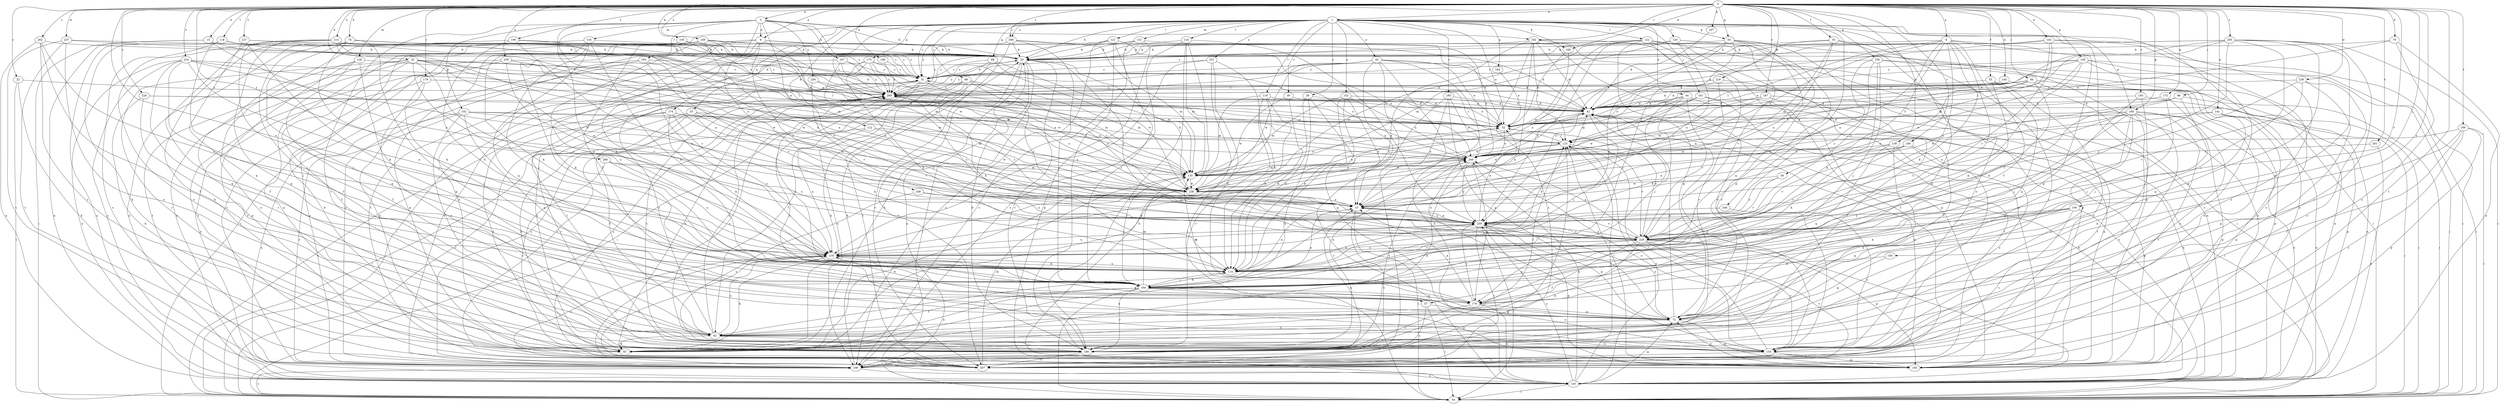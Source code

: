 strict digraph  {
0;
1;
3;
6;
9;
10;
15;
20;
22;
29;
30;
31;
32;
33;
42;
43;
44;
52;
53;
55;
57;
59;
62;
63;
68;
72;
74;
76;
83;
84;
86;
88;
93;
100;
101;
102;
104;
105;
107;
109;
112;
114;
118;
119;
120;
121;
122;
124;
125;
128;
131;
134;
135;
138;
141;
143;
144;
145;
146;
149;
150;
152;
155;
156;
159;
160;
164;
165;
173;
174;
175;
176;
179;
180;
182;
183;
186;
187;
190;
193;
195;
196;
199;
201;
205;
207;
214;
218;
219;
224;
226;
227;
228;
236;
237;
238;
239;
246;
247;
248;
249;
251;
258;
259;
260;
262;
268;
269;
0 -> 1  [label=a];
0 -> 3  [label=a];
0 -> 6  [label=a];
0 -> 9  [label=a];
0 -> 15  [label=b];
0 -> 22  [label=c];
0 -> 32  [label=d];
0 -> 53  [label=f];
0 -> 55  [label=f];
0 -> 63  [label=g];
0 -> 74  [label=h];
0 -> 76  [label=h];
0 -> 84  [label=i];
0 -> 86  [label=i];
0 -> 100  [label=j];
0 -> 105  [label=k];
0 -> 107  [label=k];
0 -> 109  [label=k];
0 -> 118  [label=l];
0 -> 128  [label=m];
0 -> 138  [label=n];
0 -> 141  [label=n];
0 -> 143  [label=n];
0 -> 144  [label=n];
0 -> 146  [label=o];
0 -> 149  [label=o];
0 -> 150  [label=o];
0 -> 156  [label=p];
0 -> 159  [label=p];
0 -> 160  [label=p];
0 -> 173  [label=q];
0 -> 179  [label=r];
0 -> 180  [label=r];
0 -> 182  [label=r];
0 -> 187  [label=s];
0 -> 190  [label=s];
0 -> 193  [label=s];
0 -> 199  [label=t];
0 -> 201  [label=t];
0 -> 205  [label=t];
0 -> 207  [label=t];
0 -> 214  [label=u];
0 -> 218  [label=u];
0 -> 219  [label=v];
0 -> 224  [label=v];
0 -> 226  [label=v];
0 -> 227  [label=v];
0 -> 228  [label=v];
0 -> 236  [label=w];
0 -> 237  [label=w];
0 -> 239  [label=x];
0 -> 260  [label=z];
0 -> 262  [label=z];
0 -> 268  [label=z];
1 -> 20  [label=b];
1 -> 29  [label=c];
1 -> 30  [label=c];
1 -> 31  [label=c];
1 -> 33  [label=d];
1 -> 43  [label=e];
1 -> 44  [label=e];
1 -> 52  [label=e];
1 -> 57  [label=f];
1 -> 63  [label=g];
1 -> 68  [label=g];
1 -> 88  [label=i];
1 -> 101  [label=j];
1 -> 109  [label=k];
1 -> 112  [label=k];
1 -> 119  [label=l];
1 -> 120  [label=l];
1 -> 121  [label=l];
1 -> 122  [label=l];
1 -> 124  [label=l];
1 -> 131  [label=m];
1 -> 145  [label=n];
1 -> 152  [label=o];
1 -> 155  [label=o];
1 -> 160  [label=p];
1 -> 164  [label=p];
1 -> 165  [label=p];
1 -> 174  [label=q];
1 -> 175  [label=q];
1 -> 195  [label=s];
1 -> 238  [label=w];
1 -> 246  [label=x];
1 -> 251  [label=y];
1 -> 268  [label=z];
3 -> 9  [label=a];
3 -> 20  [label=b];
3 -> 102  [label=j];
3 -> 114  [label=k];
3 -> 134  [label=m];
3 -> 182  [label=r];
3 -> 183  [label=r];
3 -> 186  [label=r];
3 -> 218  [label=u];
3 -> 228  [label=v];
3 -> 247  [label=x];
3 -> 248  [label=x];
3 -> 258  [label=y];
3 -> 269  [label=z];
6 -> 10  [label=a];
6 -> 20  [label=b];
6 -> 57  [label=f];
6 -> 59  [label=f];
6 -> 72  [label=g];
6 -> 93  [label=i];
6 -> 104  [label=j];
6 -> 114  [label=k];
6 -> 125  [label=l];
6 -> 249  [label=x];
6 -> 259  [label=y];
9 -> 20  [label=b];
9 -> 42  [label=d];
9 -> 83  [label=h];
9 -> 104  [label=j];
9 -> 196  [label=s];
9 -> 207  [label=t];
9 -> 249  [label=x];
9 -> 259  [label=y];
10 -> 42  [label=d];
10 -> 93  [label=i];
10 -> 196  [label=s];
10 -> 228  [label=v];
10 -> 259  [label=y];
15 -> 10  [label=a];
15 -> 20  [label=b];
15 -> 93  [label=i];
15 -> 125  [label=l];
15 -> 145  [label=n];
20 -> 31  [label=c];
20 -> 83  [label=h];
20 -> 93  [label=i];
20 -> 145  [label=n];
20 -> 186  [label=r];
20 -> 207  [label=t];
20 -> 259  [label=y];
22 -> 83  [label=h];
22 -> 93  [label=i];
22 -> 269  [label=z];
29 -> 42  [label=d];
29 -> 72  [label=g];
29 -> 83  [label=h];
29 -> 114  [label=k];
30 -> 42  [label=d];
30 -> 114  [label=k];
30 -> 238  [label=w];
31 -> 20  [label=b];
31 -> 93  [label=i];
31 -> 135  [label=m];
31 -> 155  [label=o];
31 -> 186  [label=r];
31 -> 269  [label=z];
32 -> 10  [label=a];
32 -> 31  [label=c];
32 -> 62  [label=f];
32 -> 155  [label=o];
32 -> 186  [label=r];
32 -> 207  [label=t];
32 -> 218  [label=u];
32 -> 228  [label=v];
32 -> 238  [label=w];
32 -> 249  [label=x];
32 -> 269  [label=z];
33 -> 52  [label=e];
33 -> 62  [label=f];
33 -> 83  [label=h];
33 -> 114  [label=k];
33 -> 186  [label=r];
33 -> 228  [label=v];
33 -> 259  [label=y];
42 -> 52  [label=e];
42 -> 93  [label=i];
42 -> 104  [label=j];
42 -> 145  [label=n];
42 -> 155  [label=o];
42 -> 238  [label=w];
43 -> 10  [label=a];
43 -> 31  [label=c];
43 -> 42  [label=d];
43 -> 52  [label=e];
43 -> 145  [label=n];
43 -> 155  [label=o];
43 -> 207  [label=t];
43 -> 238  [label=w];
43 -> 269  [label=z];
44 -> 42  [label=d];
44 -> 52  [label=e];
44 -> 104  [label=j];
44 -> 114  [label=k];
44 -> 165  [label=p];
44 -> 228  [label=v];
52 -> 125  [label=l];
52 -> 249  [label=x];
53 -> 114  [label=k];
53 -> 155  [label=o];
53 -> 176  [label=q];
53 -> 269  [label=z];
55 -> 10  [label=a];
55 -> 20  [label=b];
55 -> 52  [label=e];
55 -> 72  [label=g];
55 -> 135  [label=m];
55 -> 186  [label=r];
57 -> 72  [label=g];
57 -> 93  [label=i];
57 -> 196  [label=s];
59 -> 228  [label=v];
59 -> 238  [label=w];
59 -> 259  [label=y];
62 -> 31  [label=c];
62 -> 83  [label=h];
62 -> 125  [label=l];
62 -> 155  [label=o];
62 -> 186  [label=r];
62 -> 218  [label=u];
62 -> 269  [label=z];
63 -> 20  [label=b];
63 -> 104  [label=j];
63 -> 145  [label=n];
63 -> 165  [label=p];
63 -> 176  [label=q];
63 -> 186  [label=r];
63 -> 218  [label=u];
63 -> 259  [label=y];
68 -> 31  [label=c];
68 -> 135  [label=m];
68 -> 207  [label=t];
68 -> 238  [label=w];
68 -> 269  [label=z];
72 -> 42  [label=d];
72 -> 62  [label=f];
72 -> 165  [label=p];
72 -> 259  [label=y];
74 -> 20  [label=b];
74 -> 31  [label=c];
74 -> 62  [label=f];
74 -> 72  [label=g];
74 -> 83  [label=h];
74 -> 104  [label=j];
74 -> 114  [label=k];
74 -> 135  [label=m];
74 -> 145  [label=n];
74 -> 269  [label=z];
76 -> 20  [label=b];
76 -> 52  [label=e];
76 -> 145  [label=n];
76 -> 155  [label=o];
83 -> 31  [label=c];
84 -> 10  [label=a];
84 -> 42  [label=d];
84 -> 52  [label=e];
84 -> 114  [label=k];
84 -> 145  [label=n];
84 -> 165  [label=p];
84 -> 249  [label=x];
84 -> 269  [label=z];
86 -> 42  [label=d];
86 -> 93  [label=i];
86 -> 104  [label=j];
86 -> 228  [label=v];
86 -> 238  [label=w];
88 -> 10  [label=a];
88 -> 62  [label=f];
88 -> 83  [label=h];
88 -> 114  [label=k];
88 -> 135  [label=m];
88 -> 196  [label=s];
88 -> 259  [label=y];
88 -> 269  [label=z];
93 -> 196  [label=s];
93 -> 269  [label=z];
100 -> 93  [label=i];
100 -> 114  [label=k];
100 -> 176  [label=q];
100 -> 196  [label=s];
100 -> 228  [label=v];
100 -> 259  [label=y];
101 -> 42  [label=d];
101 -> 93  [label=i];
101 -> 125  [label=l];
101 -> 207  [label=t];
101 -> 238  [label=w];
102 -> 52  [label=e];
102 -> 145  [label=n];
102 -> 176  [label=q];
102 -> 186  [label=r];
102 -> 196  [label=s];
102 -> 238  [label=w];
102 -> 249  [label=x];
104 -> 10  [label=a];
104 -> 62  [label=f];
104 -> 83  [label=h];
104 -> 93  [label=i];
104 -> 114  [label=k];
104 -> 135  [label=m];
104 -> 155  [label=o];
104 -> 165  [label=p];
104 -> 176  [label=q];
104 -> 186  [label=r];
104 -> 269  [label=z];
105 -> 20  [label=b];
105 -> 31  [label=c];
105 -> 52  [label=e];
105 -> 114  [label=k];
105 -> 165  [label=p];
107 -> 42  [label=d];
109 -> 52  [label=e];
109 -> 238  [label=w];
112 -> 93  [label=i];
112 -> 125  [label=l];
112 -> 218  [label=u];
112 -> 238  [label=w];
114 -> 10  [label=a];
114 -> 42  [label=d];
114 -> 104  [label=j];
114 -> 218  [label=u];
118 -> 20  [label=b];
118 -> 83  [label=h];
118 -> 104  [label=j];
118 -> 135  [label=m];
118 -> 145  [label=n];
118 -> 155  [label=o];
119 -> 42  [label=d];
119 -> 83  [label=h];
119 -> 114  [label=k];
119 -> 135  [label=m];
119 -> 186  [label=r];
120 -> 20  [label=b];
120 -> 72  [label=g];
120 -> 135  [label=m];
120 -> 228  [label=v];
120 -> 259  [label=y];
121 -> 20  [label=b];
121 -> 104  [label=j];
121 -> 186  [label=r];
121 -> 196  [label=s];
121 -> 249  [label=x];
121 -> 269  [label=z];
122 -> 10  [label=a];
122 -> 20  [label=b];
122 -> 31  [label=c];
122 -> 72  [label=g];
122 -> 93  [label=i];
122 -> 145  [label=n];
122 -> 165  [label=p];
122 -> 186  [label=r];
122 -> 207  [label=t];
122 -> 238  [label=w];
122 -> 259  [label=y];
124 -> 20  [label=b];
124 -> 135  [label=m];
124 -> 145  [label=n];
124 -> 186  [label=r];
124 -> 196  [label=s];
124 -> 259  [label=y];
125 -> 31  [label=c];
125 -> 145  [label=n];
125 -> 228  [label=v];
125 -> 238  [label=w];
125 -> 249  [label=x];
128 -> 31  [label=c];
128 -> 62  [label=f];
128 -> 72  [label=g];
128 -> 165  [label=p];
128 -> 186  [label=r];
131 -> 20  [label=b];
131 -> 165  [label=p];
131 -> 196  [label=s];
131 -> 249  [label=x];
131 -> 269  [label=z];
134 -> 20  [label=b];
134 -> 93  [label=i];
134 -> 104  [label=j];
134 -> 114  [label=k];
134 -> 165  [label=p];
134 -> 176  [label=q];
135 -> 52  [label=e];
135 -> 104  [label=j];
135 -> 238  [label=w];
135 -> 249  [label=x];
135 -> 269  [label=z];
138 -> 83  [label=h];
138 -> 114  [label=k];
138 -> 155  [label=o];
138 -> 176  [label=q];
138 -> 249  [label=x];
141 -> 52  [label=e];
141 -> 93  [label=i];
141 -> 145  [label=n];
141 -> 165  [label=p];
141 -> 238  [label=w];
143 -> 20  [label=b];
143 -> 42  [label=d];
143 -> 135  [label=m];
143 -> 155  [label=o];
143 -> 196  [label=s];
143 -> 228  [label=v];
144 -> 42  [label=d];
144 -> 155  [label=o];
144 -> 269  [label=z];
145 -> 42  [label=d];
145 -> 72  [label=g];
145 -> 93  [label=i];
145 -> 125  [label=l];
145 -> 249  [label=x];
145 -> 259  [label=y];
146 -> 31  [label=c];
146 -> 269  [label=z];
149 -> 10  [label=a];
149 -> 20  [label=b];
149 -> 31  [label=c];
149 -> 52  [label=e];
149 -> 104  [label=j];
149 -> 125  [label=l];
149 -> 196  [label=s];
149 -> 218  [label=u];
150 -> 72  [label=g];
150 -> 114  [label=k];
152 -> 10  [label=a];
152 -> 42  [label=d];
152 -> 62  [label=f];
152 -> 114  [label=k];
152 -> 135  [label=m];
152 -> 249  [label=x];
155 -> 125  [label=l];
155 -> 165  [label=p];
155 -> 207  [label=t];
155 -> 218  [label=u];
155 -> 269  [label=z];
156 -> 31  [label=c];
156 -> 93  [label=i];
156 -> 104  [label=j];
156 -> 114  [label=k];
156 -> 145  [label=n];
156 -> 228  [label=v];
156 -> 259  [label=y];
159 -> 31  [label=c];
159 -> 42  [label=d];
159 -> 52  [label=e];
159 -> 72  [label=g];
159 -> 93  [label=i];
159 -> 186  [label=r];
159 -> 228  [label=v];
159 -> 238  [label=w];
160 -> 10  [label=a];
160 -> 52  [label=e];
160 -> 72  [label=g];
160 -> 104  [label=j];
160 -> 145  [label=n];
160 -> 155  [label=o];
160 -> 165  [label=p];
160 -> 186  [label=r];
160 -> 196  [label=s];
160 -> 207  [label=t];
160 -> 228  [label=v];
160 -> 249  [label=x];
164 -> 52  [label=e];
165 -> 72  [label=g];
165 -> 125  [label=l];
173 -> 42  [label=d];
173 -> 104  [label=j];
173 -> 155  [label=o];
174 -> 52  [label=e];
174 -> 83  [label=h];
174 -> 93  [label=i];
174 -> 114  [label=k];
174 -> 135  [label=m];
174 -> 218  [label=u];
175 -> 31  [label=c];
175 -> 93  [label=i];
175 -> 114  [label=k];
175 -> 196  [label=s];
175 -> 238  [label=w];
175 -> 249  [label=x];
175 -> 269  [label=z];
176 -> 10  [label=a];
176 -> 72  [label=g];
176 -> 135  [label=m];
176 -> 145  [label=n];
176 -> 186  [label=r];
176 -> 259  [label=y];
179 -> 104  [label=j];
179 -> 145  [label=n];
179 -> 155  [label=o];
179 -> 269  [label=z];
180 -> 10  [label=a];
180 -> 165  [label=p];
180 -> 186  [label=r];
180 -> 218  [label=u];
180 -> 228  [label=v];
180 -> 249  [label=x];
182 -> 20  [label=b];
182 -> 42  [label=d];
182 -> 93  [label=i];
182 -> 114  [label=k];
182 -> 125  [label=l];
182 -> 155  [label=o];
182 -> 165  [label=p];
182 -> 196  [label=s];
182 -> 218  [label=u];
183 -> 10  [label=a];
183 -> 31  [label=c];
183 -> 165  [label=p];
183 -> 196  [label=s];
183 -> 228  [label=v];
186 -> 20  [label=b];
186 -> 125  [label=l];
186 -> 196  [label=s];
186 -> 207  [label=t];
186 -> 249  [label=x];
186 -> 269  [label=z];
187 -> 42  [label=d];
187 -> 62  [label=f];
187 -> 135  [label=m];
187 -> 207  [label=t];
187 -> 249  [label=x];
190 -> 10  [label=a];
190 -> 20  [label=b];
190 -> 114  [label=k];
190 -> 145  [label=n];
190 -> 228  [label=v];
193 -> 42  [label=d];
193 -> 83  [label=h];
193 -> 104  [label=j];
193 -> 165  [label=p];
195 -> 10  [label=a];
195 -> 42  [label=d];
195 -> 72  [label=g];
195 -> 145  [label=n];
195 -> 249  [label=x];
196 -> 10  [label=a];
196 -> 20  [label=b];
196 -> 145  [label=n];
196 -> 269  [label=z];
199 -> 62  [label=f];
199 -> 72  [label=g];
199 -> 93  [label=i];
199 -> 125  [label=l];
199 -> 165  [label=p];
199 -> 196  [label=s];
201 -> 145  [label=n];
201 -> 249  [label=x];
205 -> 20  [label=b];
205 -> 52  [label=e];
205 -> 72  [label=g];
205 -> 93  [label=i];
205 -> 104  [label=j];
205 -> 125  [label=l];
205 -> 176  [label=q];
205 -> 186  [label=r];
205 -> 228  [label=v];
205 -> 269  [label=z];
207 -> 42  [label=d];
207 -> 135  [label=m];
207 -> 218  [label=u];
207 -> 269  [label=z];
214 -> 10  [label=a];
214 -> 20  [label=b];
214 -> 42  [label=d];
214 -> 62  [label=f];
214 -> 72  [label=g];
214 -> 104  [label=j];
214 -> 125  [label=l];
214 -> 196  [label=s];
218 -> 72  [label=g];
218 -> 83  [label=h];
218 -> 114  [label=k];
218 -> 196  [label=s];
218 -> 207  [label=t];
218 -> 228  [label=v];
218 -> 249  [label=x];
218 -> 259  [label=y];
219 -> 10  [label=a];
219 -> 135  [label=m];
219 -> 186  [label=r];
219 -> 269  [label=z];
224 -> 31  [label=c];
224 -> 52  [label=e];
224 -> 104  [label=j];
224 -> 145  [label=n];
224 -> 176  [label=q];
224 -> 196  [label=s];
224 -> 218  [label=u];
224 -> 238  [label=w];
226 -> 42  [label=d];
226 -> 62  [label=f];
226 -> 83  [label=h];
226 -> 249  [label=x];
227 -> 20  [label=b];
227 -> 114  [label=k];
227 -> 176  [label=q];
227 -> 269  [label=z];
228 -> 52  [label=e];
228 -> 62  [label=f];
228 -> 83  [label=h];
228 -> 145  [label=n];
228 -> 155  [label=o];
228 -> 165  [label=p];
228 -> 176  [label=q];
228 -> 207  [label=t];
228 -> 218  [label=u];
228 -> 249  [label=x];
228 -> 259  [label=y];
236 -> 155  [label=o];
236 -> 186  [label=r];
236 -> 228  [label=v];
236 -> 259  [label=y];
236 -> 269  [label=z];
237 -> 20  [label=b];
237 -> 155  [label=o];
237 -> 196  [label=s];
237 -> 207  [label=t];
237 -> 269  [label=z];
238 -> 10  [label=a];
238 -> 20  [label=b];
238 -> 52  [label=e];
238 -> 83  [label=h];
238 -> 269  [label=z];
239 -> 31  [label=c];
239 -> 83  [label=h];
239 -> 135  [label=m];
239 -> 207  [label=t];
239 -> 228  [label=v];
239 -> 238  [label=w];
246 -> 155  [label=o];
246 -> 259  [label=y];
247 -> 31  [label=c];
247 -> 42  [label=d];
247 -> 114  [label=k];
247 -> 238  [label=w];
247 -> 269  [label=z];
248 -> 10  [label=a];
248 -> 155  [label=o];
248 -> 228  [label=v];
249 -> 83  [label=h];
249 -> 135  [label=m];
249 -> 155  [label=o];
249 -> 176  [label=q];
249 -> 186  [label=r];
249 -> 259  [label=y];
251 -> 31  [label=c];
251 -> 93  [label=i];
251 -> 114  [label=k];
251 -> 176  [label=q];
251 -> 218  [label=u];
258 -> 52  [label=e];
258 -> 228  [label=v];
258 -> 269  [label=z];
259 -> 10  [label=a];
259 -> 52  [label=e];
259 -> 72  [label=g];
259 -> 93  [label=i];
259 -> 114  [label=k];
259 -> 165  [label=p];
259 -> 207  [label=t];
259 -> 218  [label=u];
259 -> 228  [label=v];
259 -> 269  [label=z];
260 -> 135  [label=m];
260 -> 186  [label=r];
260 -> 218  [label=u];
260 -> 259  [label=y];
262 -> 20  [label=b];
262 -> 62  [label=f];
262 -> 145  [label=n];
262 -> 186  [label=r];
262 -> 218  [label=u];
268 -> 20  [label=b];
268 -> 31  [label=c];
268 -> 52  [label=e];
268 -> 104  [label=j];
268 -> 135  [label=m];
268 -> 207  [label=t];
269 -> 42  [label=d];
269 -> 52  [label=e];
269 -> 83  [label=h];
269 -> 207  [label=t];
269 -> 259  [label=y];
}
